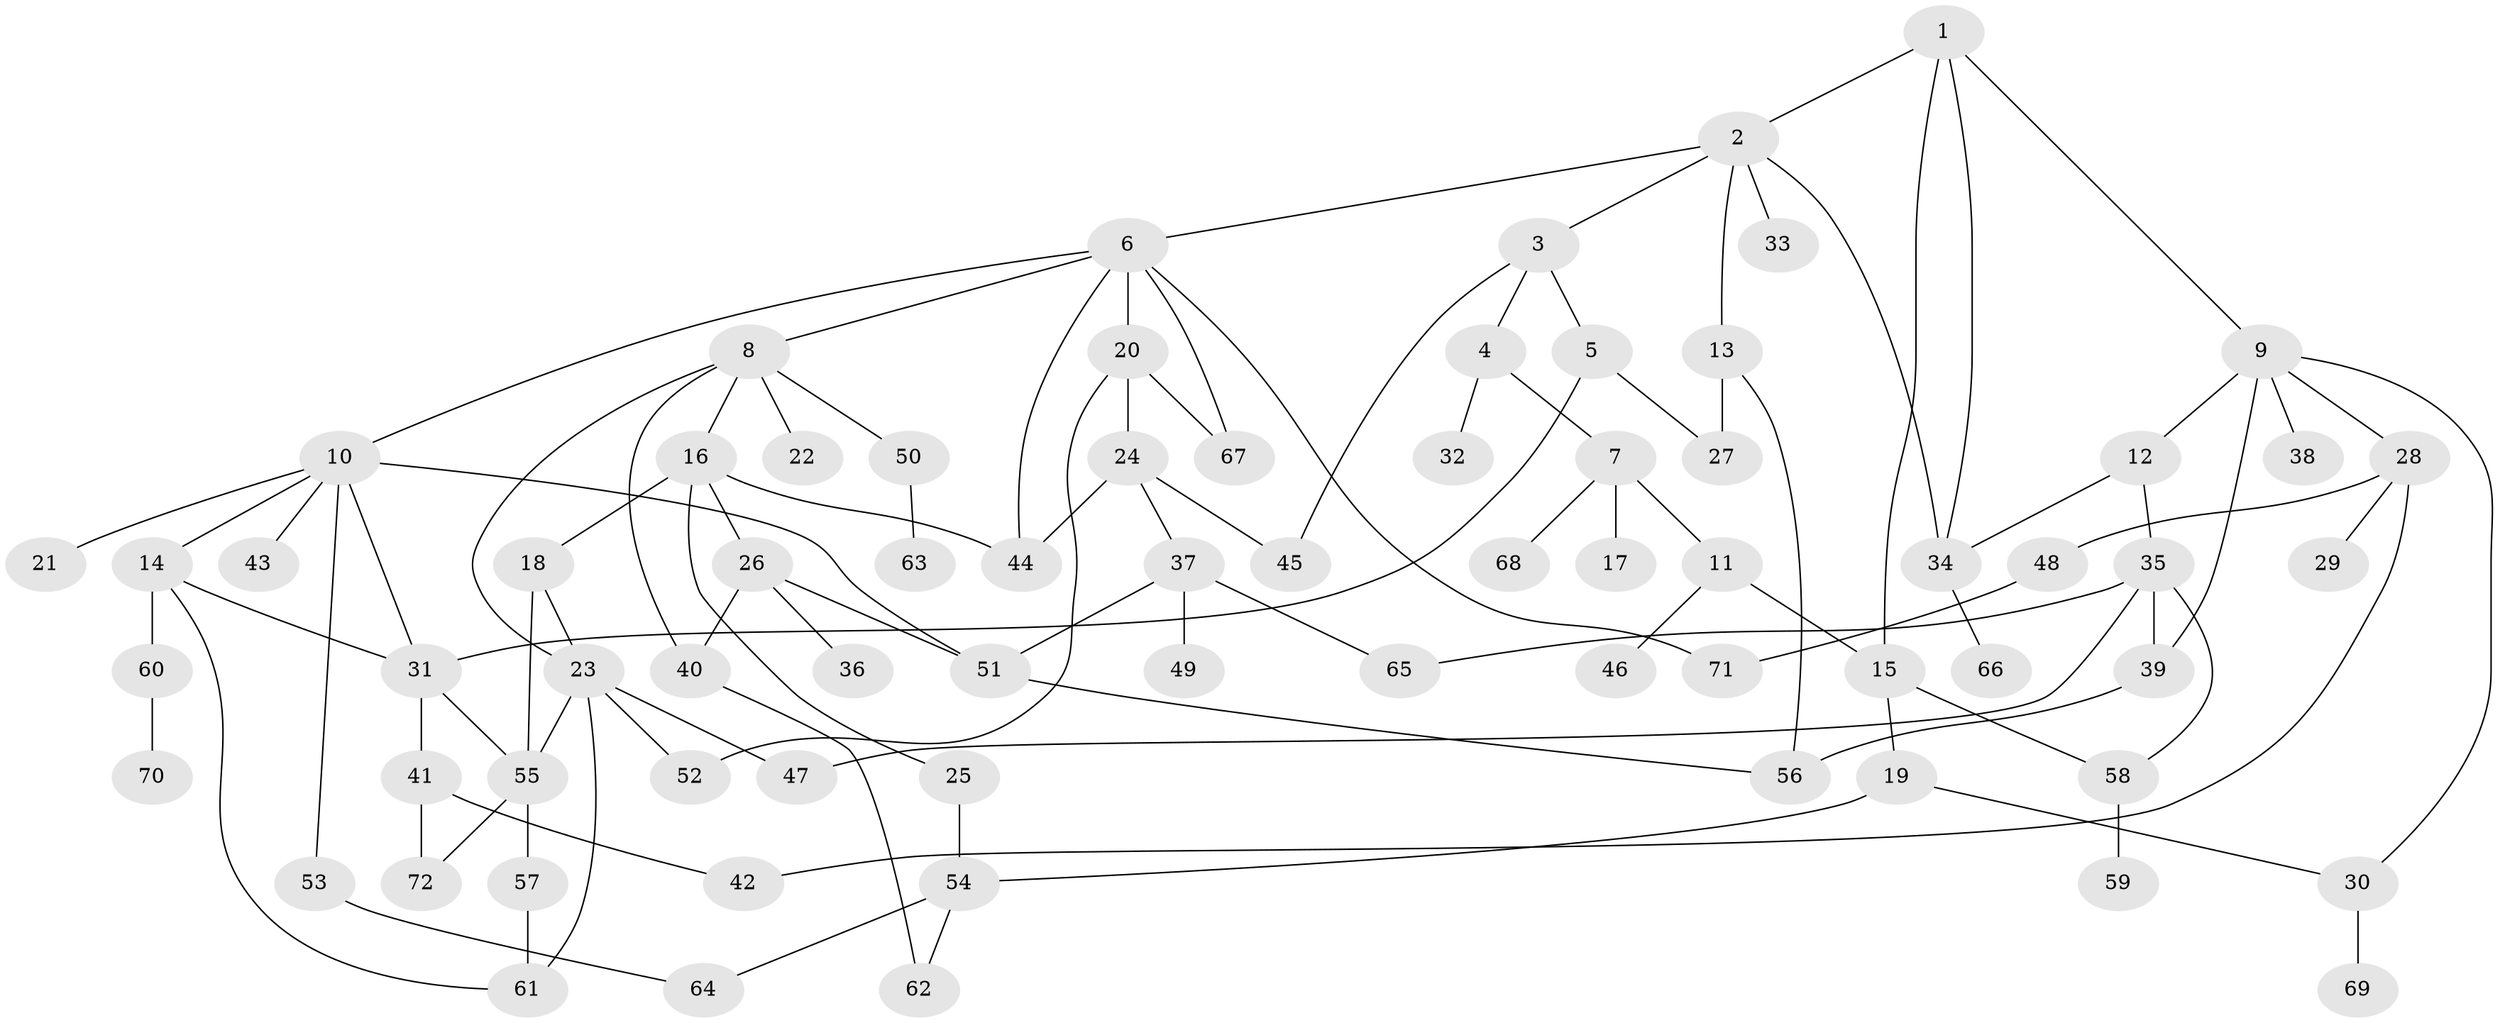 // Generated by graph-tools (version 1.1) at 2025/49/03/09/25 03:49:22]
// undirected, 72 vertices, 103 edges
graph export_dot {
graph [start="1"]
  node [color=gray90,style=filled];
  1;
  2;
  3;
  4;
  5;
  6;
  7;
  8;
  9;
  10;
  11;
  12;
  13;
  14;
  15;
  16;
  17;
  18;
  19;
  20;
  21;
  22;
  23;
  24;
  25;
  26;
  27;
  28;
  29;
  30;
  31;
  32;
  33;
  34;
  35;
  36;
  37;
  38;
  39;
  40;
  41;
  42;
  43;
  44;
  45;
  46;
  47;
  48;
  49;
  50;
  51;
  52;
  53;
  54;
  55;
  56;
  57;
  58;
  59;
  60;
  61;
  62;
  63;
  64;
  65;
  66;
  67;
  68;
  69;
  70;
  71;
  72;
  1 -- 2;
  1 -- 9;
  1 -- 15;
  1 -- 34;
  2 -- 3;
  2 -- 6;
  2 -- 13;
  2 -- 33;
  2 -- 34;
  3 -- 4;
  3 -- 5;
  3 -- 45;
  4 -- 7;
  4 -- 32;
  5 -- 27;
  5 -- 31;
  6 -- 8;
  6 -- 10;
  6 -- 20;
  6 -- 67;
  6 -- 71;
  6 -- 44;
  7 -- 11;
  7 -- 17;
  7 -- 68;
  8 -- 16;
  8 -- 22;
  8 -- 40;
  8 -- 50;
  8 -- 23;
  9 -- 12;
  9 -- 28;
  9 -- 38;
  9 -- 30;
  9 -- 39;
  10 -- 14;
  10 -- 21;
  10 -- 31;
  10 -- 43;
  10 -- 53;
  10 -- 51;
  11 -- 46;
  11 -- 15;
  12 -- 35;
  12 -- 34;
  13 -- 27;
  13 -- 56;
  14 -- 60;
  14 -- 31;
  14 -- 61;
  15 -- 19;
  15 -- 58;
  16 -- 18;
  16 -- 25;
  16 -- 26;
  16 -- 44;
  18 -- 23;
  18 -- 55;
  19 -- 30;
  19 -- 54;
  20 -- 24;
  20 -- 52;
  20 -- 67;
  23 -- 47;
  23 -- 55;
  23 -- 61;
  23 -- 52;
  24 -- 37;
  24 -- 45;
  24 -- 44;
  25 -- 54;
  26 -- 36;
  26 -- 51;
  26 -- 40;
  28 -- 29;
  28 -- 48;
  28 -- 42;
  30 -- 69;
  31 -- 41;
  31 -- 55;
  34 -- 66;
  35 -- 39;
  35 -- 65;
  35 -- 47;
  35 -- 58;
  37 -- 49;
  37 -- 65;
  37 -- 51;
  39 -- 56;
  40 -- 62;
  41 -- 42;
  41 -- 72;
  48 -- 71;
  50 -- 63;
  51 -- 56;
  53 -- 64;
  54 -- 62;
  54 -- 64;
  55 -- 57;
  55 -- 72;
  57 -- 61;
  58 -- 59;
  60 -- 70;
}
